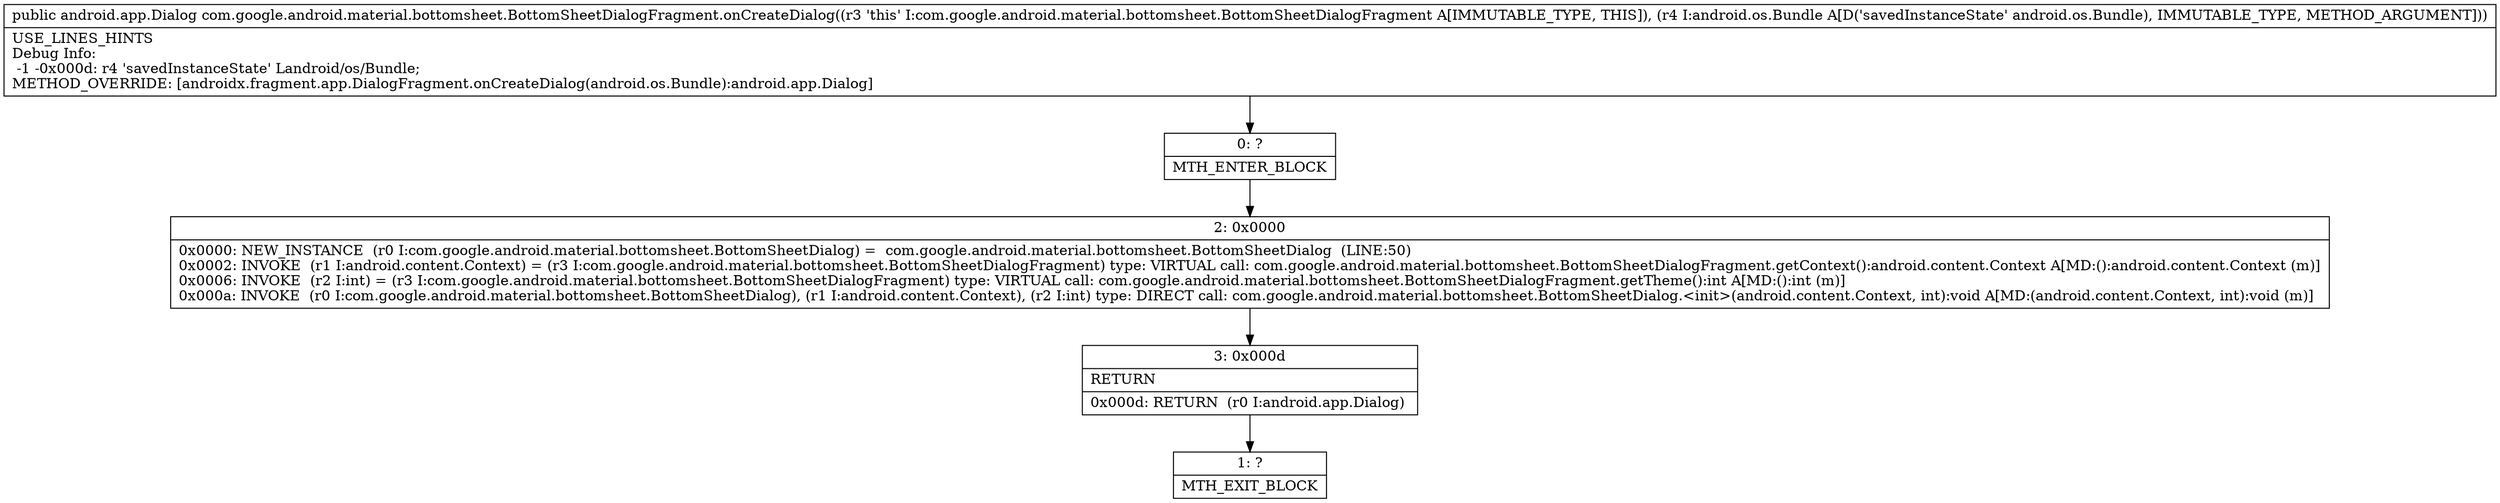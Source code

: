 digraph "CFG forcom.google.android.material.bottomsheet.BottomSheetDialogFragment.onCreateDialog(Landroid\/os\/Bundle;)Landroid\/app\/Dialog;" {
Node_0 [shape=record,label="{0\:\ ?|MTH_ENTER_BLOCK\l}"];
Node_2 [shape=record,label="{2\:\ 0x0000|0x0000: NEW_INSTANCE  (r0 I:com.google.android.material.bottomsheet.BottomSheetDialog) =  com.google.android.material.bottomsheet.BottomSheetDialog  (LINE:50)\l0x0002: INVOKE  (r1 I:android.content.Context) = (r3 I:com.google.android.material.bottomsheet.BottomSheetDialogFragment) type: VIRTUAL call: com.google.android.material.bottomsheet.BottomSheetDialogFragment.getContext():android.content.Context A[MD:():android.content.Context (m)]\l0x0006: INVOKE  (r2 I:int) = (r3 I:com.google.android.material.bottomsheet.BottomSheetDialogFragment) type: VIRTUAL call: com.google.android.material.bottomsheet.BottomSheetDialogFragment.getTheme():int A[MD:():int (m)]\l0x000a: INVOKE  (r0 I:com.google.android.material.bottomsheet.BottomSheetDialog), (r1 I:android.content.Context), (r2 I:int) type: DIRECT call: com.google.android.material.bottomsheet.BottomSheetDialog.\<init\>(android.content.Context, int):void A[MD:(android.content.Context, int):void (m)]\l}"];
Node_3 [shape=record,label="{3\:\ 0x000d|RETURN\l|0x000d: RETURN  (r0 I:android.app.Dialog) \l}"];
Node_1 [shape=record,label="{1\:\ ?|MTH_EXIT_BLOCK\l}"];
MethodNode[shape=record,label="{public android.app.Dialog com.google.android.material.bottomsheet.BottomSheetDialogFragment.onCreateDialog((r3 'this' I:com.google.android.material.bottomsheet.BottomSheetDialogFragment A[IMMUTABLE_TYPE, THIS]), (r4 I:android.os.Bundle A[D('savedInstanceState' android.os.Bundle), IMMUTABLE_TYPE, METHOD_ARGUMENT]))  | USE_LINES_HINTS\lDebug Info:\l  \-1 \-0x000d: r4 'savedInstanceState' Landroid\/os\/Bundle;\lMETHOD_OVERRIDE: [androidx.fragment.app.DialogFragment.onCreateDialog(android.os.Bundle):android.app.Dialog]\l}"];
MethodNode -> Node_0;Node_0 -> Node_2;
Node_2 -> Node_3;
Node_3 -> Node_1;
}

